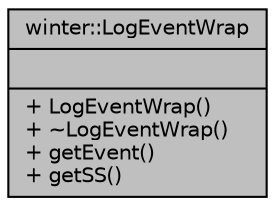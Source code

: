 digraph "winter::LogEventWrap"
{
 // LATEX_PDF_SIZE
  edge [fontname="Helvetica",fontsize="10",labelfontname="Helvetica",labelfontsize="10"];
  node [fontname="Helvetica",fontsize="10",shape=record];
  Node1 [label="{winter::LogEventWrap\n||+ LogEventWrap()\l+ ~LogEventWrap()\l+ getEvent()\l+ getSS()\l}",height=0.2,width=0.4,color="black", fillcolor="grey75", style="filled", fontcolor="black",tooltip="日志事件包装器"];
}

